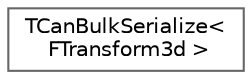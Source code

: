 digraph "Graphical Class Hierarchy"
{
 // INTERACTIVE_SVG=YES
 // LATEX_PDF_SIZE
  bgcolor="transparent";
  edge [fontname=Helvetica,fontsize=10,labelfontname=Helvetica,labelfontsize=10];
  node [fontname=Helvetica,fontsize=10,shape=box,height=0.2,width=0.4];
  rankdir="LR";
  Node0 [id="Node000000",label="TCanBulkSerialize\<\l FTransform3d \>",height=0.2,width=0.4,color="grey40", fillcolor="white", style="filled",URL="$d1/d43/structTCanBulkSerialize_3_01FTransform3d_01_4.html",tooltip=" "];
}
